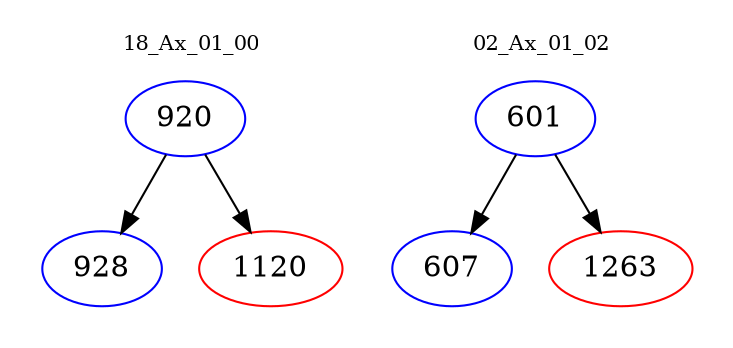 digraph{
subgraph cluster_0 {
color = white
label = "18_Ax_01_00";
fontsize=10;
T0_920 [label="920", color="blue"]
T0_920 -> T0_928 [color="black"]
T0_928 [label="928", color="blue"]
T0_920 -> T0_1120 [color="black"]
T0_1120 [label="1120", color="red"]
}
subgraph cluster_1 {
color = white
label = "02_Ax_01_02";
fontsize=10;
T1_601 [label="601", color="blue"]
T1_601 -> T1_607 [color="black"]
T1_607 [label="607", color="blue"]
T1_601 -> T1_1263 [color="black"]
T1_1263 [label="1263", color="red"]
}
}
